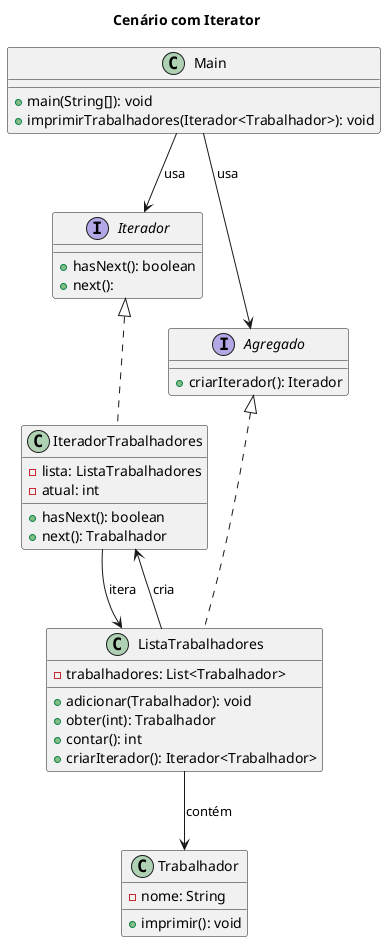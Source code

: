 @startuml
title Cenário com Iterator

interface Iterador {
  + hasNext(): boolean
  + next(): 
}

interface Agregado {
  + criarIterador(): Iterador
}

class Trabalhador {
  - nome: String
  + imprimir(): void
}

class ListaTrabalhadores implements Agregado<Trabalhador> {
  - trabalhadores: List<Trabalhador>
  + adicionar(Trabalhador): void
  + obter(int): Trabalhador
  + contar(): int
  + criarIterador(): Iterador<Trabalhador>
}

class IteradorTrabalhadores implements Iterador<Trabalhador> {
  - lista: ListaTrabalhadores
  - atual: int
  + hasNext(): boolean
  + next(): Trabalhador
}

class Main {
  + main(String[]): void
  + imprimirTrabalhadores(Iterador<Trabalhador>): void
}

Main --> Agregado : usa
ListaTrabalhadores --> Trabalhador : contém
ListaTrabalhadores --> IteradorTrabalhadores : cria
IteradorTrabalhadores --> ListaTrabalhadores : itera
Main --> Iterador : usa
@enduml